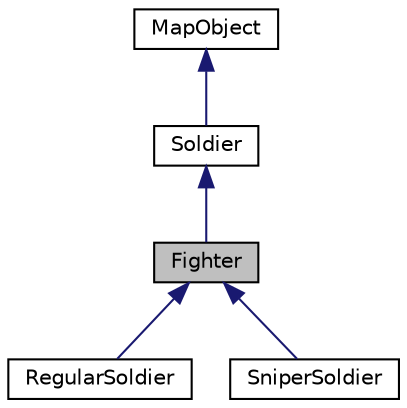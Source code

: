 digraph "Fighter"
{
  edge [fontname="Helvetica",fontsize="10",labelfontname="Helvetica",labelfontsize="10"];
  node [fontname="Helvetica",fontsize="10",shape=record];
  Node0 [label="Fighter",height=0.2,width=0.4,color="black", fillcolor="grey75", style="filled", fontcolor="black"];
  Node1 -> Node0 [dir="back",color="midnightblue",fontsize="10",style="solid",fontname="Helvetica"];
  Node1 [label="Soldier",height=0.2,width=0.4,color="black", fillcolor="white", style="filled",URL="$class_soldier.html"];
  Node2 -> Node1 [dir="back",color="midnightblue",fontsize="10",style="solid",fontname="Helvetica"];
  Node2 [label="MapObject",height=0.2,width=0.4,color="black", fillcolor="white", style="filled",URL="$class_map_object.html"];
  Node0 -> Node3 [dir="back",color="midnightblue",fontsize="10",style="solid",fontname="Helvetica"];
  Node3 [label="RegularSoldier",height=0.2,width=0.4,color="black", fillcolor="white", style="filled",URL="$class_regular_soldier.html"];
  Node0 -> Node4 [dir="back",color="midnightblue",fontsize="10",style="solid",fontname="Helvetica"];
  Node4 [label="SniperSoldier",height=0.2,width=0.4,color="black", fillcolor="white", style="filled",URL="$class_sniper_soldier.html"];
}
